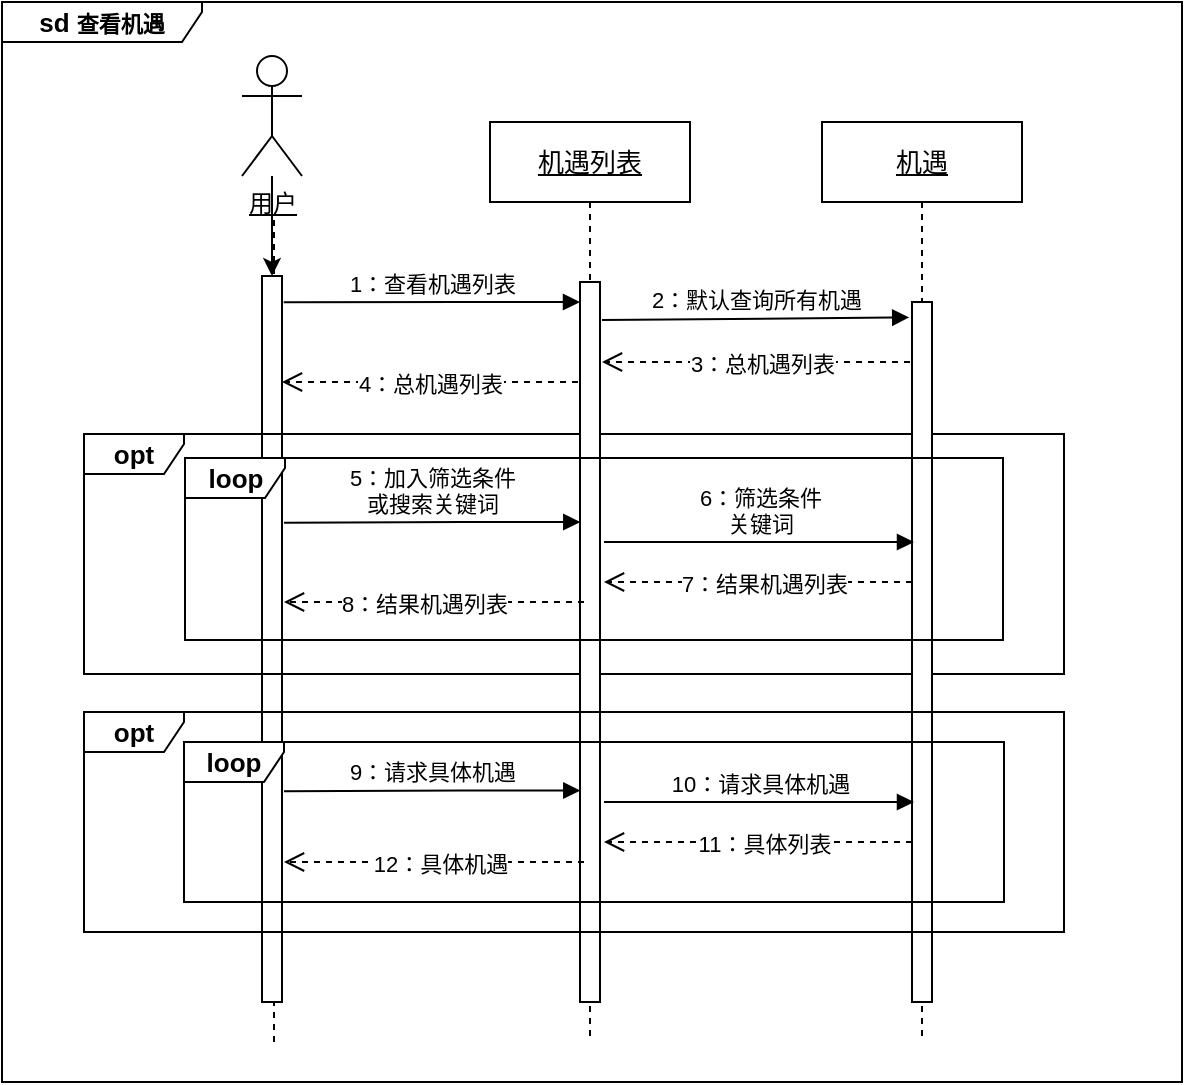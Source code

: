 <mxfile version="13.9.8" type="device"><diagram id="NRDEWvQrjugPu43pzdgS" name="Page-1"><mxGraphModel dx="1264" dy="584" grid="1" gridSize="10" guides="1" tooltips="1" connect="1" arrows="1" fold="1" page="1" pageScale="1" pageWidth="827" pageHeight="1169" math="0" shadow="0"><root><mxCell id="0"/><mxCell id="1" parent="0"/><mxCell id="7Nx-FUL6gRebOt7qwEz4-2" value="&lt;font style=&quot;font-weight: bold ; font-size: 13px&quot;&gt;sd &lt;/font&gt;&lt;font style=&quot;font-weight: bold ; font-size: 11px&quot;&gt;查看机遇&lt;/font&gt;" style="shape=umlFrame;whiteSpace=wrap;html=1;width=100;height=20;" parent="1" vertex="1"><mxGeometry x="60" y="100" width="590" height="540" as="geometry"/></mxCell><mxCell id="cUQshbFg5MnF1lxAS-dd-5" value="3：总机遇列表" style="html=1;verticalAlign=bottom;endArrow=open;dashed=1;endSize=8;" parent="1" edge="1"><mxGeometry x="-0.039" y="10" relative="1" as="geometry"><mxPoint x="514" y="280" as="sourcePoint"/><mxPoint x="360" y="280" as="targetPoint"/><mxPoint as="offset"/></mxGeometry></mxCell><mxCell id="7Nx-FUL6gRebOt7qwEz4-11" value="" style="endArrow=none;dashed=1;html=1;" parent="1" edge="1"><mxGeometry width="50" height="50" relative="1" as="geometry"><mxPoint x="196" y="620" as="sourcePoint"/><mxPoint x="196" y="207" as="targetPoint"/></mxGeometry></mxCell><mxCell id="7Nx-FUL6gRebOt7qwEz4-18" value="" style="html=1;points=[];perimeter=orthogonalPerimeter;" parent="1" vertex="1"><mxGeometry x="190" y="237" width="10" height="363" as="geometry"/></mxCell><mxCell id="NXlCbAD8yfeB1HH0S7e1-19" value="&lt;span style=&quot;font-size: 13px&quot;&gt;&lt;b&gt;opt&lt;/b&gt;&lt;/span&gt;" style="shape=umlFrame;whiteSpace=wrap;html=1;width=50;height=20;" parent="1" vertex="1"><mxGeometry x="101" y="316" width="490" height="120" as="geometry"/></mxCell><mxCell id="zqdzHoNrbM0xujgr4kEX-1" value="" style="edgeStyle=orthogonalEdgeStyle;rounded=0;orthogonalLoop=1;jettySize=auto;html=1;" parent="1" source="7Nx-FUL6gRebOt7qwEz4-3" target="7Nx-FUL6gRebOt7qwEz4-18" edge="1"><mxGeometry relative="1" as="geometry"/></mxCell><mxCell id="7Nx-FUL6gRebOt7qwEz4-3" value="&lt;u&gt;用户&lt;/u&gt;" style="shape=umlActor;verticalLabelPosition=bottom;verticalAlign=top;html=1;" parent="1" vertex="1"><mxGeometry x="180" y="127" width="30" height="60" as="geometry"/></mxCell><mxCell id="7Nx-FUL6gRebOt7qwEz4-10" value="&lt;u&gt;&lt;font style=&quot;font-size: 13px&quot;&gt;机遇列表&lt;/font&gt;&lt;/u&gt;" style="shape=umlLifeline;perimeter=lifelinePerimeter;whiteSpace=wrap;html=1;container=1;collapsible=0;recursiveResize=0;outlineConnect=0;size=40;" parent="1" vertex="1"><mxGeometry x="304" y="160" width="100" height="460" as="geometry"/></mxCell><mxCell id="7Nx-FUL6gRebOt7qwEz4-21" value="" style="html=1;points=[];perimeter=orthogonalPerimeter;" parent="7Nx-FUL6gRebOt7qwEz4-10" vertex="1"><mxGeometry x="45" y="80" width="10" height="360" as="geometry"/></mxCell><mxCell id="7Nx-FUL6gRebOt7qwEz4-17" value="4：总机遇列表" style="html=1;verticalAlign=bottom;endArrow=open;dashed=1;endSize=8;" parent="1" edge="1"><mxGeometry y="10" relative="1" as="geometry"><mxPoint x="348" y="290" as="sourcePoint"/><mxPoint x="200" y="290" as="targetPoint"/><mxPoint as="offset"/></mxGeometry></mxCell><mxCell id="JDpV4SfYlxvpkBnBdN6B-5" value="1：查看机遇列表" style="html=1;verticalAlign=bottom;endArrow=block;exitX=1.086;exitY=0.036;exitDx=0;exitDy=0;exitPerimeter=0;" parent="1" source="7Nx-FUL6gRebOt7qwEz4-18" target="7Nx-FUL6gRebOt7qwEz4-21" edge="1"><mxGeometry width="80" relative="1" as="geometry"><mxPoint x="200" y="270" as="sourcePoint"/><mxPoint x="350" y="270" as="targetPoint"/><mxPoint as="offset"/><Array as="points"><mxPoint x="300" y="250"/></Array></mxGeometry></mxCell><mxCell id="cUQshbFg5MnF1lxAS-dd-1" value="&lt;span style=&quot;font-size: 13px&quot;&gt;&lt;u&gt;机遇&lt;/u&gt;&lt;/span&gt;" style="shape=umlLifeline;perimeter=lifelinePerimeter;whiteSpace=wrap;html=1;container=1;collapsible=0;recursiveResize=0;outlineConnect=0;size=40;" parent="1" vertex="1"><mxGeometry x="470" y="160" width="100" height="460" as="geometry"/></mxCell><mxCell id="cUQshbFg5MnF1lxAS-dd-2" value="" style="html=1;points=[];perimeter=orthogonalPerimeter;" parent="cUQshbFg5MnF1lxAS-dd-1" vertex="1"><mxGeometry x="45" y="90" width="10" height="350" as="geometry"/></mxCell><mxCell id="cUQshbFg5MnF1lxAS-dd-3" value="2：默认查询所有机遇" style="html=1;verticalAlign=bottom;endArrow=block;entryX=-0.14;entryY=0.022;entryDx=0;entryDy=0;entryPerimeter=0;" parent="1" target="cUQshbFg5MnF1lxAS-dd-2" edge="1"><mxGeometry width="80" relative="1" as="geometry"><mxPoint x="360" y="259" as="sourcePoint"/><mxPoint x="510" y="260" as="targetPoint"/><mxPoint as="offset"/></mxGeometry></mxCell><mxCell id="JDpV4SfYlxvpkBnBdN6B-14" value="&lt;span style=&quot;font-size: 13px&quot;&gt;&lt;b&gt;loop&lt;/b&gt;&lt;/span&gt;" style="shape=umlFrame;whiteSpace=wrap;html=1;width=50;height=20;" parent="1" vertex="1"><mxGeometry x="151" y="470" width="410" height="80" as="geometry"/></mxCell><mxCell id="NXlCbAD8yfeB1HH0S7e1-4" value="9：请求具体机遇" style="html=1;verticalAlign=bottom;endArrow=block;exitX=1.086;exitY=0.036;exitDx=0;exitDy=0;exitPerimeter=0;" parent="1" edge="1"><mxGeometry width="80" relative="1" as="geometry"><mxPoint x="201.0" y="494.678" as="sourcePoint"/><mxPoint x="349.14" y="494.25" as="targetPoint"/><mxPoint as="offset"/><Array as="points"><mxPoint x="300.14" y="494.25"/></Array></mxGeometry></mxCell><mxCell id="NXlCbAD8yfeB1HH0S7e1-5" value="10：请求具体机遇" style="html=1;verticalAlign=bottom;endArrow=block;" parent="1" edge="1"><mxGeometry width="80" relative="1" as="geometry"><mxPoint x="361" y="500" as="sourcePoint"/><mxPoint x="516" y="500" as="targetPoint"/><mxPoint as="offset"/></mxGeometry></mxCell><mxCell id="NXlCbAD8yfeB1HH0S7e1-6" value="11：具体列表" style="html=1;verticalAlign=bottom;endArrow=open;dashed=1;endSize=8;" parent="1" edge="1"><mxGeometry x="-0.039" y="10" relative="1" as="geometry"><mxPoint x="515" y="520" as="sourcePoint"/><mxPoint x="361" y="520" as="targetPoint"/><mxPoint as="offset"/><Array as="points"><mxPoint x="440" y="520"/></Array></mxGeometry></mxCell><mxCell id="NXlCbAD8yfeB1HH0S7e1-7" value="12：具体机遇" style="html=1;verticalAlign=bottom;endArrow=open;dashed=1;endSize=8;" parent="1" edge="1"><mxGeometry x="-0.039" y="10" relative="1" as="geometry"><mxPoint x="351" y="530" as="sourcePoint"/><mxPoint x="201" y="530" as="targetPoint"/><mxPoint as="offset"/></mxGeometry></mxCell><mxCell id="NXlCbAD8yfeB1HH0S7e1-9" value="5：加入筛选条件&lt;br&gt;或搜索关键词" style="html=1;verticalAlign=bottom;endArrow=block;exitX=1.086;exitY=0.036;exitDx=0;exitDy=0;exitPerimeter=0;" parent="1" edge="1"><mxGeometry width="80" relative="1" as="geometry"><mxPoint x="201" y="360.428" as="sourcePoint"/><mxPoint x="349.14" y="360" as="targetPoint"/><mxPoint as="offset"/><Array as="points"><mxPoint x="300.14" y="360"/></Array></mxGeometry></mxCell><mxCell id="NXlCbAD8yfeB1HH0S7e1-10" value="6：筛选条件&lt;br&gt;关键词" style="html=1;verticalAlign=bottom;endArrow=block;" parent="1" edge="1"><mxGeometry width="80" relative="1" as="geometry"><mxPoint x="361" y="370" as="sourcePoint"/><mxPoint x="516" y="370" as="targetPoint"/><mxPoint as="offset"/></mxGeometry></mxCell><mxCell id="NXlCbAD8yfeB1HH0S7e1-11" value="7：结果机遇列表" style="html=1;verticalAlign=bottom;endArrow=open;dashed=1;endSize=8;" parent="1" edge="1"><mxGeometry x="-0.039" y="10" relative="1" as="geometry"><mxPoint x="515" y="390" as="sourcePoint"/><mxPoint x="361" y="390" as="targetPoint"/><mxPoint as="offset"/></mxGeometry></mxCell><mxCell id="NXlCbAD8yfeB1HH0S7e1-12" value="8：结果机遇列表" style="html=1;verticalAlign=bottom;endArrow=open;dashed=1;endSize=8;" parent="1" edge="1"><mxGeometry x="0.067" y="10" relative="1" as="geometry"><mxPoint x="351" y="400" as="sourcePoint"/><mxPoint x="201" y="400" as="targetPoint"/><mxPoint as="offset"/></mxGeometry></mxCell><mxCell id="NXlCbAD8yfeB1HH0S7e1-15" value="&lt;span style=&quot;font-size: 13px&quot;&gt;&lt;b&gt;loop&lt;/b&gt;&lt;/span&gt;" style="shape=umlFrame;whiteSpace=wrap;html=1;width=50;height=20;" parent="1" vertex="1"><mxGeometry x="151.5" y="328" width="409" height="91" as="geometry"/></mxCell><mxCell id="zqdzHoNrbM0xujgr4kEX-7" value="&lt;span style=&quot;font-size: 13px&quot;&gt;&lt;b&gt;opt&lt;/b&gt;&lt;/span&gt;" style="shape=umlFrame;whiteSpace=wrap;html=1;width=50;height=20;" parent="1" vertex="1"><mxGeometry x="101" y="455" width="490" height="110" as="geometry"/></mxCell></root></mxGraphModel></diagram></mxfile>